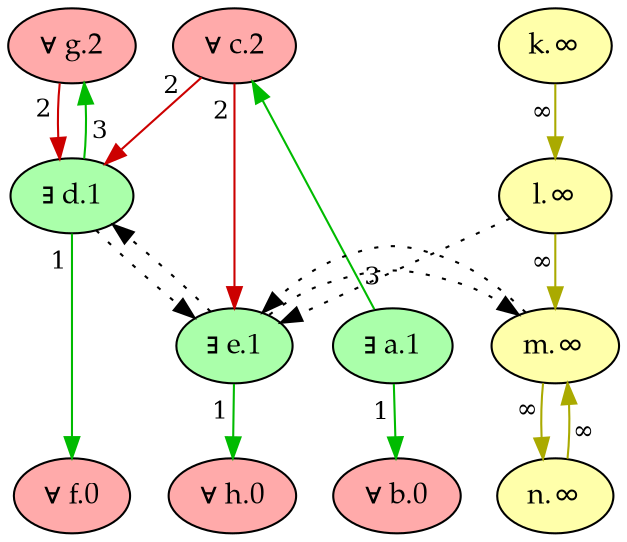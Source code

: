 digraph {
    rankdir="TB"
    node [style=filled fontname="Palatino" fontsize=14]
    node [fillcolor="#AAFFAA"]
    "e" [label="∃ e.1"]
    "d" [label="∃ d.1"]
    "a" [label="∃ a.1"]
    node [fillcolor="#FFAAAA"]
    "b" [label="∀ b.0"]
    "f" [label="∀ f.0"]
    "h" [label="∀ h.0"]
    "c" [label="∀ c.2"]
    "g" [label="∀ g.2"]
    node [fillcolor="#FFFFAA"]
    "k" [label="k.∞"]
    "l" [label="l.∞"]
    "m" [label="m.∞"]
    "n" [label="n.∞"]
    edge[labeldistance=1.5 fontsize=12]
    edge [color="#00BB00" style="solid" dir="forward" taillabel="1"]
           "a" -> "b" 
           "d" -> "f" 
           "e" -> "h" 
    edge [color="#00BB00" style="solid" dir="forward" taillabel="3"]
           "a" -> "c" 
           "d" -> "g" 
    edge [color="#AAAA00" style="solid" dir="forward" taillabel="∞"]
           "k" -> "l" 
           "l" -> "m" 
           "m" -> "n" 
           "n" -> "m" 
    edge [color="#CC0000" style="solid" dir="forward" taillabel="2"]
           "c" -> "d" 
           "c" -> "e" 
           "g" -> "d" 
    edge [color="black" style="dotted" dir="forward" taillabel="" constraint=false]
           "l" -> "e" 
           "d" -> "e" 
           "e" -> "d" 
           "e" -> "m" 
           "m" -> "e" 
    {rank = max b f h}
    {rank = min c g}
}
